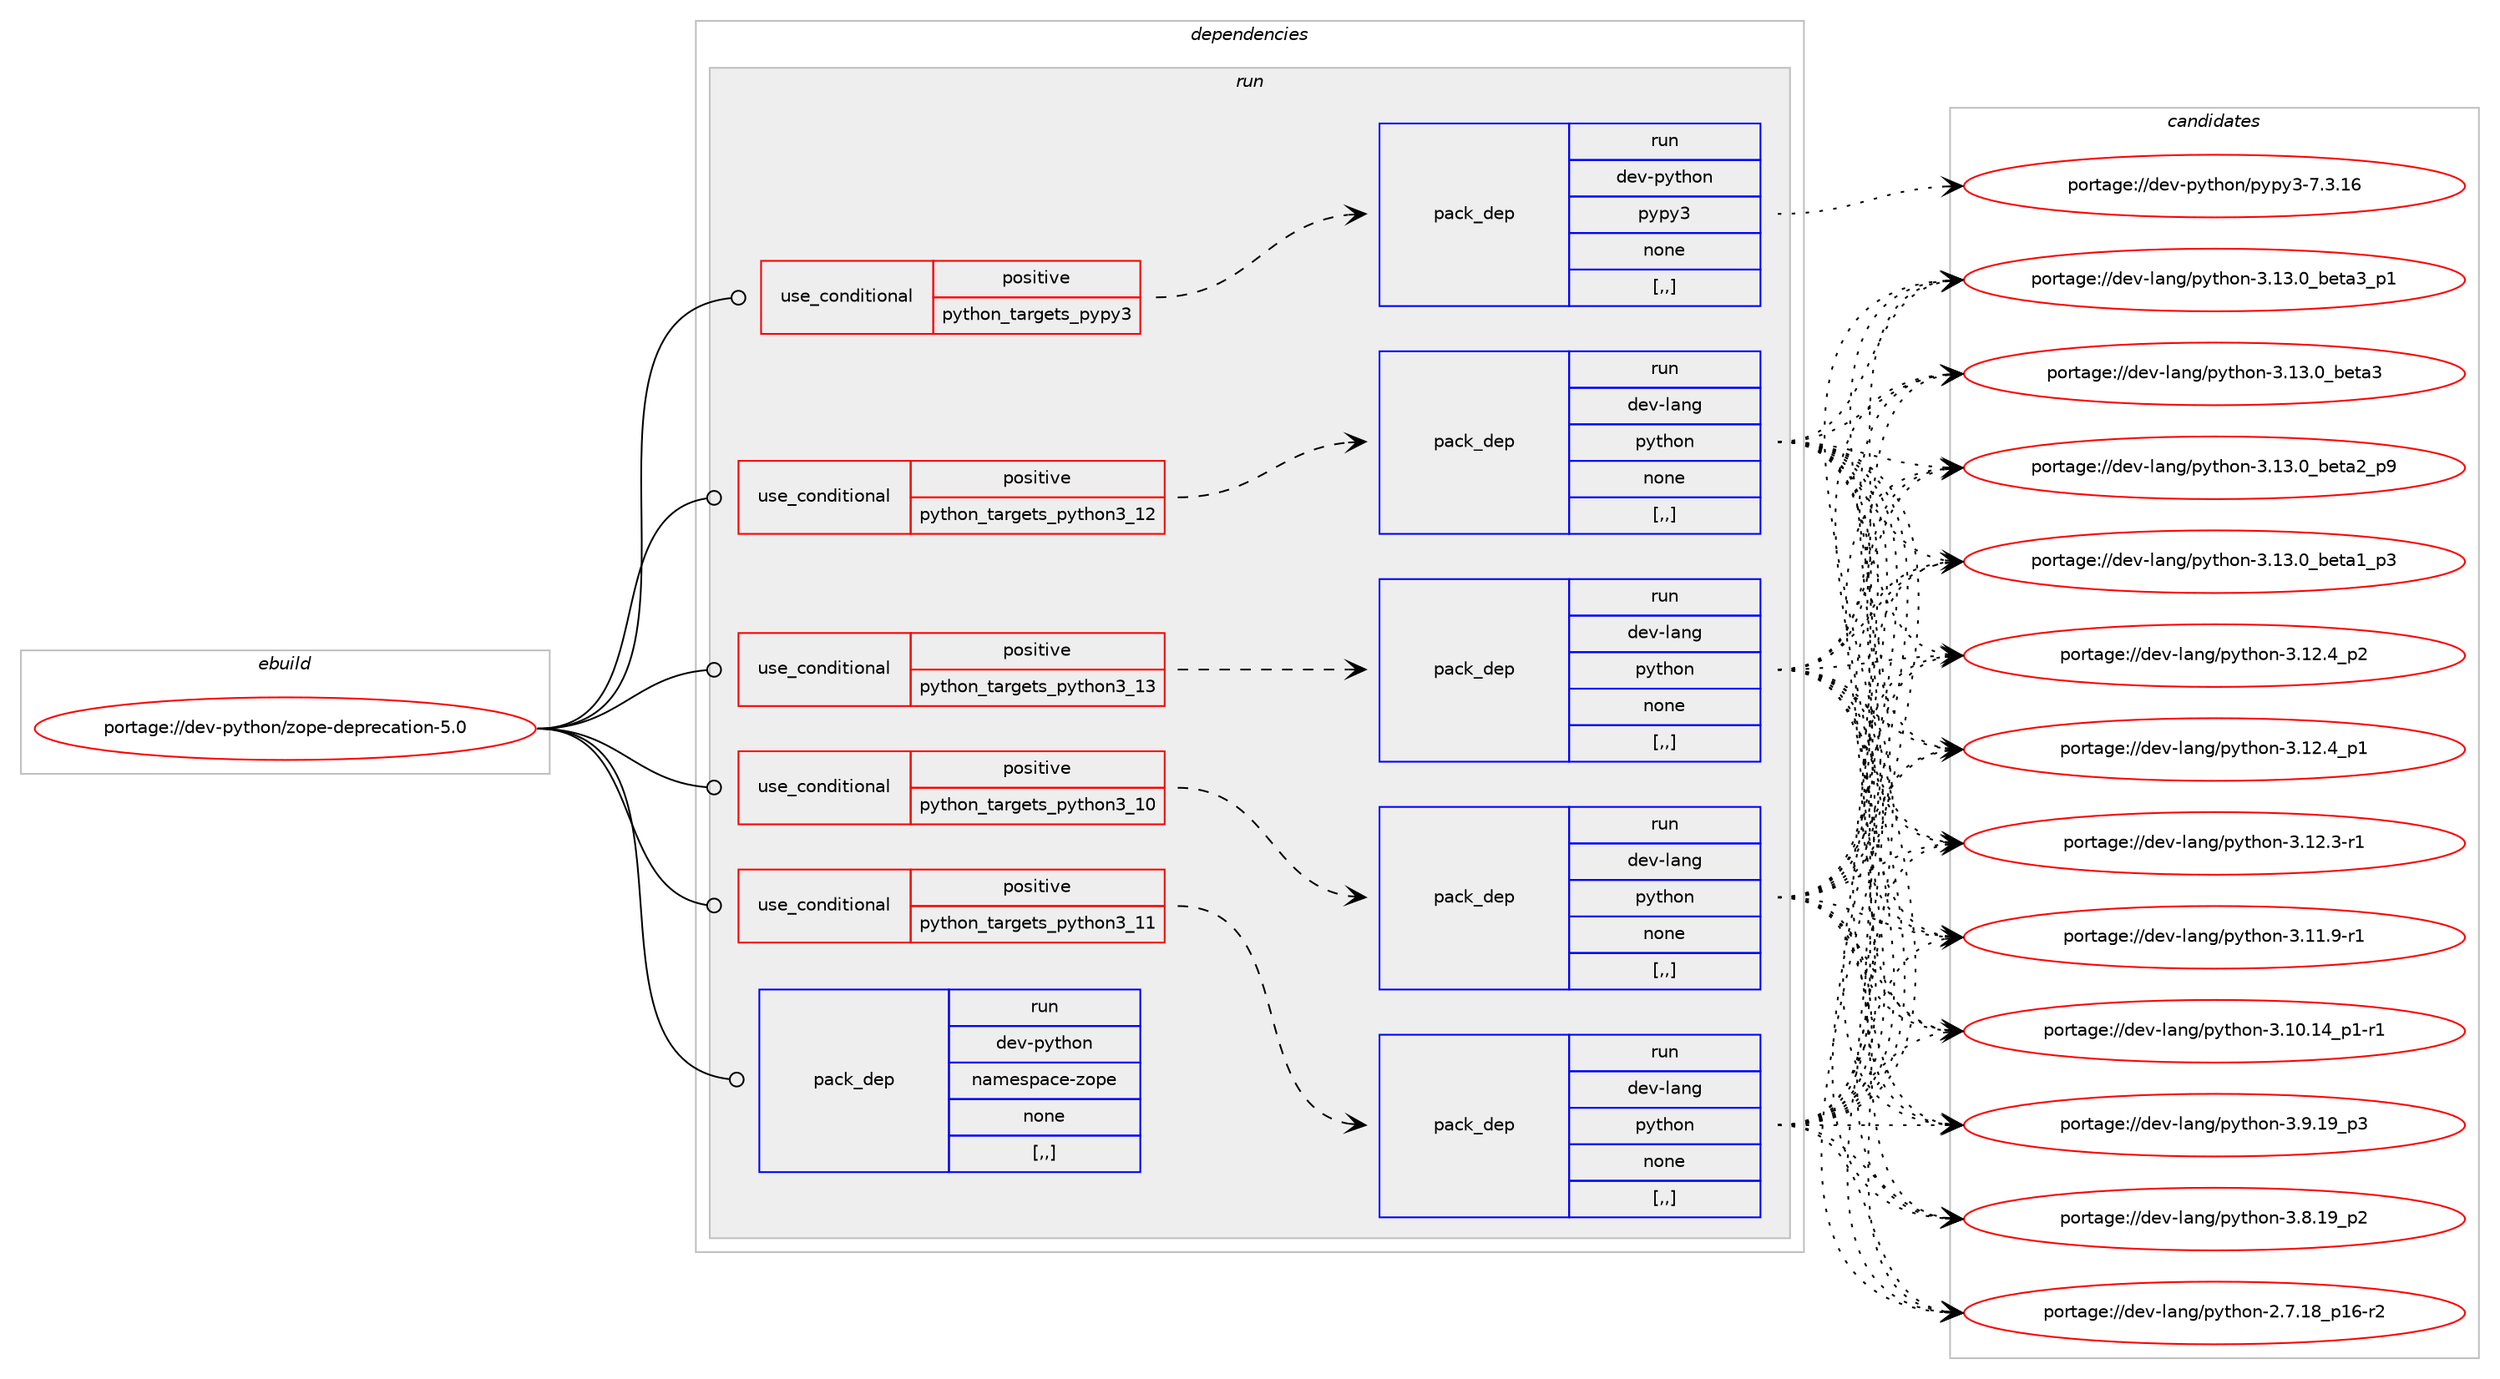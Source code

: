 digraph prolog {

# *************
# Graph options
# *************

newrank=true;
concentrate=true;
compound=true;
graph [rankdir=LR,fontname=Helvetica,fontsize=10,ranksep=1.5];#, ranksep=2.5, nodesep=0.2];
edge  [arrowhead=vee];
node  [fontname=Helvetica,fontsize=10];

# **********
# The ebuild
# **********

subgraph cluster_leftcol {
color=gray;
label=<<i>ebuild</i>>;
id [label="portage://dev-python/zope-deprecation-5.0", color=red, width=4, href="../dev-python/zope-deprecation-5.0.svg"];
}

# ****************
# The dependencies
# ****************

subgraph cluster_midcol {
color=gray;
label=<<i>dependencies</i>>;
subgraph cluster_compile {
fillcolor="#eeeeee";
style=filled;
label=<<i>compile</i>>;
}
subgraph cluster_compileandrun {
fillcolor="#eeeeee";
style=filled;
label=<<i>compile and run</i>>;
}
subgraph cluster_run {
fillcolor="#eeeeee";
style=filled;
label=<<i>run</i>>;
subgraph cond41301 {
dependency167584 [label=<<TABLE BORDER="0" CELLBORDER="1" CELLSPACING="0" CELLPADDING="4"><TR><TD ROWSPAN="3" CELLPADDING="10">use_conditional</TD></TR><TR><TD>positive</TD></TR><TR><TD>python_targets_pypy3</TD></TR></TABLE>>, shape=none, color=red];
subgraph pack125010 {
dependency167585 [label=<<TABLE BORDER="0" CELLBORDER="1" CELLSPACING="0" CELLPADDING="4" WIDTH="220"><TR><TD ROWSPAN="6" CELLPADDING="30">pack_dep</TD></TR><TR><TD WIDTH="110">run</TD></TR><TR><TD>dev-python</TD></TR><TR><TD>pypy3</TD></TR><TR><TD>none</TD></TR><TR><TD>[,,]</TD></TR></TABLE>>, shape=none, color=blue];
}
dependency167584:e -> dependency167585:w [weight=20,style="dashed",arrowhead="vee"];
}
id:e -> dependency167584:w [weight=20,style="solid",arrowhead="odot"];
subgraph cond41302 {
dependency167586 [label=<<TABLE BORDER="0" CELLBORDER="1" CELLSPACING="0" CELLPADDING="4"><TR><TD ROWSPAN="3" CELLPADDING="10">use_conditional</TD></TR><TR><TD>positive</TD></TR><TR><TD>python_targets_python3_10</TD></TR></TABLE>>, shape=none, color=red];
subgraph pack125011 {
dependency167587 [label=<<TABLE BORDER="0" CELLBORDER="1" CELLSPACING="0" CELLPADDING="4" WIDTH="220"><TR><TD ROWSPAN="6" CELLPADDING="30">pack_dep</TD></TR><TR><TD WIDTH="110">run</TD></TR><TR><TD>dev-lang</TD></TR><TR><TD>python</TD></TR><TR><TD>none</TD></TR><TR><TD>[,,]</TD></TR></TABLE>>, shape=none, color=blue];
}
dependency167586:e -> dependency167587:w [weight=20,style="dashed",arrowhead="vee"];
}
id:e -> dependency167586:w [weight=20,style="solid",arrowhead="odot"];
subgraph cond41303 {
dependency167588 [label=<<TABLE BORDER="0" CELLBORDER="1" CELLSPACING="0" CELLPADDING="4"><TR><TD ROWSPAN="3" CELLPADDING="10">use_conditional</TD></TR><TR><TD>positive</TD></TR><TR><TD>python_targets_python3_11</TD></TR></TABLE>>, shape=none, color=red];
subgraph pack125012 {
dependency167589 [label=<<TABLE BORDER="0" CELLBORDER="1" CELLSPACING="0" CELLPADDING="4" WIDTH="220"><TR><TD ROWSPAN="6" CELLPADDING="30">pack_dep</TD></TR><TR><TD WIDTH="110">run</TD></TR><TR><TD>dev-lang</TD></TR><TR><TD>python</TD></TR><TR><TD>none</TD></TR><TR><TD>[,,]</TD></TR></TABLE>>, shape=none, color=blue];
}
dependency167588:e -> dependency167589:w [weight=20,style="dashed",arrowhead="vee"];
}
id:e -> dependency167588:w [weight=20,style="solid",arrowhead="odot"];
subgraph cond41304 {
dependency167590 [label=<<TABLE BORDER="0" CELLBORDER="1" CELLSPACING="0" CELLPADDING="4"><TR><TD ROWSPAN="3" CELLPADDING="10">use_conditional</TD></TR><TR><TD>positive</TD></TR><TR><TD>python_targets_python3_12</TD></TR></TABLE>>, shape=none, color=red];
subgraph pack125013 {
dependency167591 [label=<<TABLE BORDER="0" CELLBORDER="1" CELLSPACING="0" CELLPADDING="4" WIDTH="220"><TR><TD ROWSPAN="6" CELLPADDING="30">pack_dep</TD></TR><TR><TD WIDTH="110">run</TD></TR><TR><TD>dev-lang</TD></TR><TR><TD>python</TD></TR><TR><TD>none</TD></TR><TR><TD>[,,]</TD></TR></TABLE>>, shape=none, color=blue];
}
dependency167590:e -> dependency167591:w [weight=20,style="dashed",arrowhead="vee"];
}
id:e -> dependency167590:w [weight=20,style="solid",arrowhead="odot"];
subgraph cond41305 {
dependency167592 [label=<<TABLE BORDER="0" CELLBORDER="1" CELLSPACING="0" CELLPADDING="4"><TR><TD ROWSPAN="3" CELLPADDING="10">use_conditional</TD></TR><TR><TD>positive</TD></TR><TR><TD>python_targets_python3_13</TD></TR></TABLE>>, shape=none, color=red];
subgraph pack125014 {
dependency167593 [label=<<TABLE BORDER="0" CELLBORDER="1" CELLSPACING="0" CELLPADDING="4" WIDTH="220"><TR><TD ROWSPAN="6" CELLPADDING="30">pack_dep</TD></TR><TR><TD WIDTH="110">run</TD></TR><TR><TD>dev-lang</TD></TR><TR><TD>python</TD></TR><TR><TD>none</TD></TR><TR><TD>[,,]</TD></TR></TABLE>>, shape=none, color=blue];
}
dependency167592:e -> dependency167593:w [weight=20,style="dashed",arrowhead="vee"];
}
id:e -> dependency167592:w [weight=20,style="solid",arrowhead="odot"];
subgraph pack125015 {
dependency167594 [label=<<TABLE BORDER="0" CELLBORDER="1" CELLSPACING="0" CELLPADDING="4" WIDTH="220"><TR><TD ROWSPAN="6" CELLPADDING="30">pack_dep</TD></TR><TR><TD WIDTH="110">run</TD></TR><TR><TD>dev-python</TD></TR><TR><TD>namespace-zope</TD></TR><TR><TD>none</TD></TR><TR><TD>[,,]</TD></TR></TABLE>>, shape=none, color=blue];
}
id:e -> dependency167594:w [weight=20,style="solid",arrowhead="odot"];
}
}

# **************
# The candidates
# **************

subgraph cluster_choices {
rank=same;
color=gray;
label=<<i>candidates</i>>;

subgraph choice125010 {
color=black;
nodesep=1;
choice10010111845112121116104111110471121211121215145554651464954 [label="portage://dev-python/pypy3-7.3.16", color=red, width=4,href="../dev-python/pypy3-7.3.16.svg"];
dependency167585:e -> choice10010111845112121116104111110471121211121215145554651464954:w [style=dotted,weight="100"];
}
subgraph choice125011 {
color=black;
nodesep=1;
choice10010111845108971101034711212111610411111045514649514648959810111697519511249 [label="portage://dev-lang/python-3.13.0_beta3_p1", color=red, width=4,href="../dev-lang/python-3.13.0_beta3_p1.svg"];
choice1001011184510897110103471121211161041111104551464951464895981011169751 [label="portage://dev-lang/python-3.13.0_beta3", color=red, width=4,href="../dev-lang/python-3.13.0_beta3.svg"];
choice10010111845108971101034711212111610411111045514649514648959810111697509511257 [label="portage://dev-lang/python-3.13.0_beta2_p9", color=red, width=4,href="../dev-lang/python-3.13.0_beta2_p9.svg"];
choice10010111845108971101034711212111610411111045514649514648959810111697499511251 [label="portage://dev-lang/python-3.13.0_beta1_p3", color=red, width=4,href="../dev-lang/python-3.13.0_beta1_p3.svg"];
choice100101118451089711010347112121116104111110455146495046529511250 [label="portage://dev-lang/python-3.12.4_p2", color=red, width=4,href="../dev-lang/python-3.12.4_p2.svg"];
choice100101118451089711010347112121116104111110455146495046529511249 [label="portage://dev-lang/python-3.12.4_p1", color=red, width=4,href="../dev-lang/python-3.12.4_p1.svg"];
choice100101118451089711010347112121116104111110455146495046514511449 [label="portage://dev-lang/python-3.12.3-r1", color=red, width=4,href="../dev-lang/python-3.12.3-r1.svg"];
choice100101118451089711010347112121116104111110455146494946574511449 [label="portage://dev-lang/python-3.11.9-r1", color=red, width=4,href="../dev-lang/python-3.11.9-r1.svg"];
choice100101118451089711010347112121116104111110455146494846495295112494511449 [label="portage://dev-lang/python-3.10.14_p1-r1", color=red, width=4,href="../dev-lang/python-3.10.14_p1-r1.svg"];
choice100101118451089711010347112121116104111110455146574649579511251 [label="portage://dev-lang/python-3.9.19_p3", color=red, width=4,href="../dev-lang/python-3.9.19_p3.svg"];
choice100101118451089711010347112121116104111110455146564649579511250 [label="portage://dev-lang/python-3.8.19_p2", color=red, width=4,href="../dev-lang/python-3.8.19_p2.svg"];
choice100101118451089711010347112121116104111110455046554649569511249544511450 [label="portage://dev-lang/python-2.7.18_p16-r2", color=red, width=4,href="../dev-lang/python-2.7.18_p16-r2.svg"];
dependency167587:e -> choice10010111845108971101034711212111610411111045514649514648959810111697519511249:w [style=dotted,weight="100"];
dependency167587:e -> choice1001011184510897110103471121211161041111104551464951464895981011169751:w [style=dotted,weight="100"];
dependency167587:e -> choice10010111845108971101034711212111610411111045514649514648959810111697509511257:w [style=dotted,weight="100"];
dependency167587:e -> choice10010111845108971101034711212111610411111045514649514648959810111697499511251:w [style=dotted,weight="100"];
dependency167587:e -> choice100101118451089711010347112121116104111110455146495046529511250:w [style=dotted,weight="100"];
dependency167587:e -> choice100101118451089711010347112121116104111110455146495046529511249:w [style=dotted,weight="100"];
dependency167587:e -> choice100101118451089711010347112121116104111110455146495046514511449:w [style=dotted,weight="100"];
dependency167587:e -> choice100101118451089711010347112121116104111110455146494946574511449:w [style=dotted,weight="100"];
dependency167587:e -> choice100101118451089711010347112121116104111110455146494846495295112494511449:w [style=dotted,weight="100"];
dependency167587:e -> choice100101118451089711010347112121116104111110455146574649579511251:w [style=dotted,weight="100"];
dependency167587:e -> choice100101118451089711010347112121116104111110455146564649579511250:w [style=dotted,weight="100"];
dependency167587:e -> choice100101118451089711010347112121116104111110455046554649569511249544511450:w [style=dotted,weight="100"];
}
subgraph choice125012 {
color=black;
nodesep=1;
choice10010111845108971101034711212111610411111045514649514648959810111697519511249 [label="portage://dev-lang/python-3.13.0_beta3_p1", color=red, width=4,href="../dev-lang/python-3.13.0_beta3_p1.svg"];
choice1001011184510897110103471121211161041111104551464951464895981011169751 [label="portage://dev-lang/python-3.13.0_beta3", color=red, width=4,href="../dev-lang/python-3.13.0_beta3.svg"];
choice10010111845108971101034711212111610411111045514649514648959810111697509511257 [label="portage://dev-lang/python-3.13.0_beta2_p9", color=red, width=4,href="../dev-lang/python-3.13.0_beta2_p9.svg"];
choice10010111845108971101034711212111610411111045514649514648959810111697499511251 [label="portage://dev-lang/python-3.13.0_beta1_p3", color=red, width=4,href="../dev-lang/python-3.13.0_beta1_p3.svg"];
choice100101118451089711010347112121116104111110455146495046529511250 [label="portage://dev-lang/python-3.12.4_p2", color=red, width=4,href="../dev-lang/python-3.12.4_p2.svg"];
choice100101118451089711010347112121116104111110455146495046529511249 [label="portage://dev-lang/python-3.12.4_p1", color=red, width=4,href="../dev-lang/python-3.12.4_p1.svg"];
choice100101118451089711010347112121116104111110455146495046514511449 [label="portage://dev-lang/python-3.12.3-r1", color=red, width=4,href="../dev-lang/python-3.12.3-r1.svg"];
choice100101118451089711010347112121116104111110455146494946574511449 [label="portage://dev-lang/python-3.11.9-r1", color=red, width=4,href="../dev-lang/python-3.11.9-r1.svg"];
choice100101118451089711010347112121116104111110455146494846495295112494511449 [label="portage://dev-lang/python-3.10.14_p1-r1", color=red, width=4,href="../dev-lang/python-3.10.14_p1-r1.svg"];
choice100101118451089711010347112121116104111110455146574649579511251 [label="portage://dev-lang/python-3.9.19_p3", color=red, width=4,href="../dev-lang/python-3.9.19_p3.svg"];
choice100101118451089711010347112121116104111110455146564649579511250 [label="portage://dev-lang/python-3.8.19_p2", color=red, width=4,href="../dev-lang/python-3.8.19_p2.svg"];
choice100101118451089711010347112121116104111110455046554649569511249544511450 [label="portage://dev-lang/python-2.7.18_p16-r2", color=red, width=4,href="../dev-lang/python-2.7.18_p16-r2.svg"];
dependency167589:e -> choice10010111845108971101034711212111610411111045514649514648959810111697519511249:w [style=dotted,weight="100"];
dependency167589:e -> choice1001011184510897110103471121211161041111104551464951464895981011169751:w [style=dotted,weight="100"];
dependency167589:e -> choice10010111845108971101034711212111610411111045514649514648959810111697509511257:w [style=dotted,weight="100"];
dependency167589:e -> choice10010111845108971101034711212111610411111045514649514648959810111697499511251:w [style=dotted,weight="100"];
dependency167589:e -> choice100101118451089711010347112121116104111110455146495046529511250:w [style=dotted,weight="100"];
dependency167589:e -> choice100101118451089711010347112121116104111110455146495046529511249:w [style=dotted,weight="100"];
dependency167589:e -> choice100101118451089711010347112121116104111110455146495046514511449:w [style=dotted,weight="100"];
dependency167589:e -> choice100101118451089711010347112121116104111110455146494946574511449:w [style=dotted,weight="100"];
dependency167589:e -> choice100101118451089711010347112121116104111110455146494846495295112494511449:w [style=dotted,weight="100"];
dependency167589:e -> choice100101118451089711010347112121116104111110455146574649579511251:w [style=dotted,weight="100"];
dependency167589:e -> choice100101118451089711010347112121116104111110455146564649579511250:w [style=dotted,weight="100"];
dependency167589:e -> choice100101118451089711010347112121116104111110455046554649569511249544511450:w [style=dotted,weight="100"];
}
subgraph choice125013 {
color=black;
nodesep=1;
choice10010111845108971101034711212111610411111045514649514648959810111697519511249 [label="portage://dev-lang/python-3.13.0_beta3_p1", color=red, width=4,href="../dev-lang/python-3.13.0_beta3_p1.svg"];
choice1001011184510897110103471121211161041111104551464951464895981011169751 [label="portage://dev-lang/python-3.13.0_beta3", color=red, width=4,href="../dev-lang/python-3.13.0_beta3.svg"];
choice10010111845108971101034711212111610411111045514649514648959810111697509511257 [label="portage://dev-lang/python-3.13.0_beta2_p9", color=red, width=4,href="../dev-lang/python-3.13.0_beta2_p9.svg"];
choice10010111845108971101034711212111610411111045514649514648959810111697499511251 [label="portage://dev-lang/python-3.13.0_beta1_p3", color=red, width=4,href="../dev-lang/python-3.13.0_beta1_p3.svg"];
choice100101118451089711010347112121116104111110455146495046529511250 [label="portage://dev-lang/python-3.12.4_p2", color=red, width=4,href="../dev-lang/python-3.12.4_p2.svg"];
choice100101118451089711010347112121116104111110455146495046529511249 [label="portage://dev-lang/python-3.12.4_p1", color=red, width=4,href="../dev-lang/python-3.12.4_p1.svg"];
choice100101118451089711010347112121116104111110455146495046514511449 [label="portage://dev-lang/python-3.12.3-r1", color=red, width=4,href="../dev-lang/python-3.12.3-r1.svg"];
choice100101118451089711010347112121116104111110455146494946574511449 [label="portage://dev-lang/python-3.11.9-r1", color=red, width=4,href="../dev-lang/python-3.11.9-r1.svg"];
choice100101118451089711010347112121116104111110455146494846495295112494511449 [label="portage://dev-lang/python-3.10.14_p1-r1", color=red, width=4,href="../dev-lang/python-3.10.14_p1-r1.svg"];
choice100101118451089711010347112121116104111110455146574649579511251 [label="portage://dev-lang/python-3.9.19_p3", color=red, width=4,href="../dev-lang/python-3.9.19_p3.svg"];
choice100101118451089711010347112121116104111110455146564649579511250 [label="portage://dev-lang/python-3.8.19_p2", color=red, width=4,href="../dev-lang/python-3.8.19_p2.svg"];
choice100101118451089711010347112121116104111110455046554649569511249544511450 [label="portage://dev-lang/python-2.7.18_p16-r2", color=red, width=4,href="../dev-lang/python-2.7.18_p16-r2.svg"];
dependency167591:e -> choice10010111845108971101034711212111610411111045514649514648959810111697519511249:w [style=dotted,weight="100"];
dependency167591:e -> choice1001011184510897110103471121211161041111104551464951464895981011169751:w [style=dotted,weight="100"];
dependency167591:e -> choice10010111845108971101034711212111610411111045514649514648959810111697509511257:w [style=dotted,weight="100"];
dependency167591:e -> choice10010111845108971101034711212111610411111045514649514648959810111697499511251:w [style=dotted,weight="100"];
dependency167591:e -> choice100101118451089711010347112121116104111110455146495046529511250:w [style=dotted,weight="100"];
dependency167591:e -> choice100101118451089711010347112121116104111110455146495046529511249:w [style=dotted,weight="100"];
dependency167591:e -> choice100101118451089711010347112121116104111110455146495046514511449:w [style=dotted,weight="100"];
dependency167591:e -> choice100101118451089711010347112121116104111110455146494946574511449:w [style=dotted,weight="100"];
dependency167591:e -> choice100101118451089711010347112121116104111110455146494846495295112494511449:w [style=dotted,weight="100"];
dependency167591:e -> choice100101118451089711010347112121116104111110455146574649579511251:w [style=dotted,weight="100"];
dependency167591:e -> choice100101118451089711010347112121116104111110455146564649579511250:w [style=dotted,weight="100"];
dependency167591:e -> choice100101118451089711010347112121116104111110455046554649569511249544511450:w [style=dotted,weight="100"];
}
subgraph choice125014 {
color=black;
nodesep=1;
choice10010111845108971101034711212111610411111045514649514648959810111697519511249 [label="portage://dev-lang/python-3.13.0_beta3_p1", color=red, width=4,href="../dev-lang/python-3.13.0_beta3_p1.svg"];
choice1001011184510897110103471121211161041111104551464951464895981011169751 [label="portage://dev-lang/python-3.13.0_beta3", color=red, width=4,href="../dev-lang/python-3.13.0_beta3.svg"];
choice10010111845108971101034711212111610411111045514649514648959810111697509511257 [label="portage://dev-lang/python-3.13.0_beta2_p9", color=red, width=4,href="../dev-lang/python-3.13.0_beta2_p9.svg"];
choice10010111845108971101034711212111610411111045514649514648959810111697499511251 [label="portage://dev-lang/python-3.13.0_beta1_p3", color=red, width=4,href="../dev-lang/python-3.13.0_beta1_p3.svg"];
choice100101118451089711010347112121116104111110455146495046529511250 [label="portage://dev-lang/python-3.12.4_p2", color=red, width=4,href="../dev-lang/python-3.12.4_p2.svg"];
choice100101118451089711010347112121116104111110455146495046529511249 [label="portage://dev-lang/python-3.12.4_p1", color=red, width=4,href="../dev-lang/python-3.12.4_p1.svg"];
choice100101118451089711010347112121116104111110455146495046514511449 [label="portage://dev-lang/python-3.12.3-r1", color=red, width=4,href="../dev-lang/python-3.12.3-r1.svg"];
choice100101118451089711010347112121116104111110455146494946574511449 [label="portage://dev-lang/python-3.11.9-r1", color=red, width=4,href="../dev-lang/python-3.11.9-r1.svg"];
choice100101118451089711010347112121116104111110455146494846495295112494511449 [label="portage://dev-lang/python-3.10.14_p1-r1", color=red, width=4,href="../dev-lang/python-3.10.14_p1-r1.svg"];
choice100101118451089711010347112121116104111110455146574649579511251 [label="portage://dev-lang/python-3.9.19_p3", color=red, width=4,href="../dev-lang/python-3.9.19_p3.svg"];
choice100101118451089711010347112121116104111110455146564649579511250 [label="portage://dev-lang/python-3.8.19_p2", color=red, width=4,href="../dev-lang/python-3.8.19_p2.svg"];
choice100101118451089711010347112121116104111110455046554649569511249544511450 [label="portage://dev-lang/python-2.7.18_p16-r2", color=red, width=4,href="../dev-lang/python-2.7.18_p16-r2.svg"];
dependency167593:e -> choice10010111845108971101034711212111610411111045514649514648959810111697519511249:w [style=dotted,weight="100"];
dependency167593:e -> choice1001011184510897110103471121211161041111104551464951464895981011169751:w [style=dotted,weight="100"];
dependency167593:e -> choice10010111845108971101034711212111610411111045514649514648959810111697509511257:w [style=dotted,weight="100"];
dependency167593:e -> choice10010111845108971101034711212111610411111045514649514648959810111697499511251:w [style=dotted,weight="100"];
dependency167593:e -> choice100101118451089711010347112121116104111110455146495046529511250:w [style=dotted,weight="100"];
dependency167593:e -> choice100101118451089711010347112121116104111110455146495046529511249:w [style=dotted,weight="100"];
dependency167593:e -> choice100101118451089711010347112121116104111110455146495046514511449:w [style=dotted,weight="100"];
dependency167593:e -> choice100101118451089711010347112121116104111110455146494946574511449:w [style=dotted,weight="100"];
dependency167593:e -> choice100101118451089711010347112121116104111110455146494846495295112494511449:w [style=dotted,weight="100"];
dependency167593:e -> choice100101118451089711010347112121116104111110455146574649579511251:w [style=dotted,weight="100"];
dependency167593:e -> choice100101118451089711010347112121116104111110455146564649579511250:w [style=dotted,weight="100"];
dependency167593:e -> choice100101118451089711010347112121116104111110455046554649569511249544511450:w [style=dotted,weight="100"];
}
subgraph choice125015 {
color=black;
nodesep=1;
}
}

}
